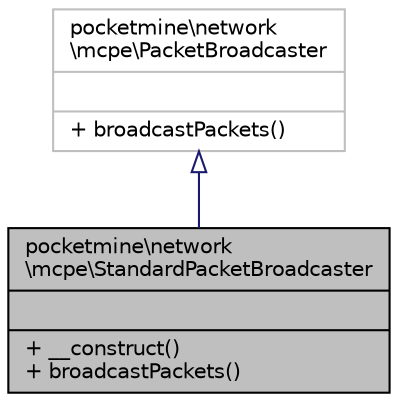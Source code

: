 digraph "pocketmine\network\mcpe\StandardPacketBroadcaster"
{
 // INTERACTIVE_SVG=YES
 // LATEX_PDF_SIZE
  edge [fontname="Helvetica",fontsize="10",labelfontname="Helvetica",labelfontsize="10"];
  node [fontname="Helvetica",fontsize="10",shape=record];
  Node1 [label="{pocketmine\\network\l\\mcpe\\StandardPacketBroadcaster\n||+ __construct()\l+ broadcastPackets()\l}",height=0.2,width=0.4,color="black", fillcolor="grey75", style="filled", fontcolor="black",tooltip=" "];
  Node2 -> Node1 [dir="back",color="midnightblue",fontsize="10",style="solid",arrowtail="onormal",fontname="Helvetica"];
  Node2 [label="{pocketmine\\network\l\\mcpe\\PacketBroadcaster\n||+ broadcastPackets()\l}",height=0.2,width=0.4,color="grey75", fillcolor="white", style="filled",URL="$d8/d1f/interfacepocketmine_1_1network_1_1mcpe_1_1_packet_broadcaster.html",tooltip=" "];
}
